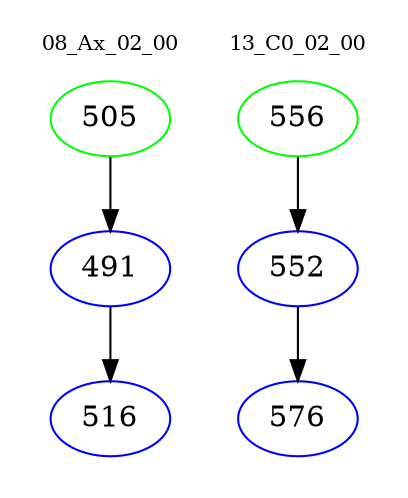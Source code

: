 digraph{
subgraph cluster_0 {
color = white
label = "08_Ax_02_00";
fontsize=10;
T0_505 [label="505", color="green"]
T0_505 -> T0_491 [color="black"]
T0_491 [label="491", color="blue"]
T0_491 -> T0_516 [color="black"]
T0_516 [label="516", color="blue"]
}
subgraph cluster_1 {
color = white
label = "13_C0_02_00";
fontsize=10;
T1_556 [label="556", color="green"]
T1_556 -> T1_552 [color="black"]
T1_552 [label="552", color="blue"]
T1_552 -> T1_576 [color="black"]
T1_576 [label="576", color="blue"]
}
}
